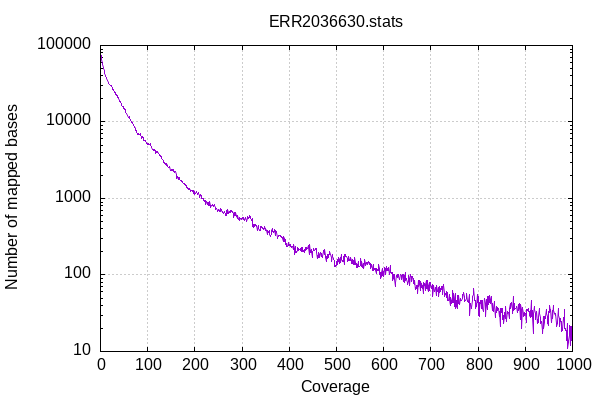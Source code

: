 
            set terminal png size 600,400 truecolor
            set output "ERR2036630-coverage.png"
            set grid xtics ytics y2tics back lc rgb "#cccccc"
            set ylabel "Number of mapped bases"
            set xlabel "Coverage"
            set log y
            set style fill solid border -1
            set title "ERR2036630.stats" noenhanced
            set xrange [:1000]
            plot '-' with lines notitle
        1	73400
2	73143
3	66419
4	57454
5	56780
6	52223
7	49561
8	46608
9	43427
10	40581
11	39769
12	38427
13	37199
14	35146
15	34392
16	33283
17	32469
18	31678
19	30682
20	31042
21	30436
22	29662
23	30118
24	28858
25	27989
26	26822
27	26761
28	25770
29	25178
30	24410
31	24104
32	23050
33	22217
34	22934
35	21994
36	21120
37	20903
38	20951
39	20382
40	19335
41	18706
42	18415
43	17875
44	17237
45	16459
46	16153
47	15936
48	15916
49	15191
50	15142
51	14703
52	14656
53	14053
54	13342
55	13037
56	12872
57	12083
58	12133
59	11301
60	11462
61	11635
62	11078
63	10930
64	10324
65	10166
66	9946
67	9971
68	9465
69	9318
70	8866
71	8849
72	8484
73	8674
74	8346
75	7859
76	7724
77	7273
78	7023
79	6915
80	7071
81	6842
82	6819
83	6833
84	6998
85	6675
86	6497
87	6168
88	6246
89	6299
90	6380
91	6183
92	5756
93	5695
94	5665
95	5679
96	5595
97	5318
98	5207
99	5220
100	5131
101	5208
102	5090
103	5129
104	5127
105	5159
106	4967
107	4808
108	4776
109	4646
110	4361
111	4375
112	4240
113	4406
114	4373
115	4232
116	4201
117	3927
118	4173
119	4042
120	3943
121	4061
122	3842
123	3865
124	3781
125	3721
126	3698
127	3610
128	3552
129	3532
130	3297
131	3232
132	3228
133	3182
134	2938
135	2919
136	2852
137	2910
138	2767
139	2719
140	2829
141	2689
142	2651
143	2614
144	2559
145	2533
146	2533
147	2650
148	2329
149	2335
150	2428
151	2346
152	2428
153	2298
154	2393
155	2276
156	2248
157	2160
158	2227
159	2233
160	2067
161	1892
162	1807
163	1935
164	1888
165	1793
166	1864
167	1863
168	1793
169	1723
170	1719
171	1721
172	1669
173	1671
174	1608
175	1562
176	1589
177	1567
178	1537
179	1571
180	1521
181	1474
182	1462
183	1372
184	1400
185	1340
186	1292
187	1361
188	1297
189	1354
190	1285
191	1238
192	1254
193	1256
194	1266
195	1235
196	1209
197	1164
198	1259
199	1217
200	1126
201	1170
202	1155
203	1225
204	1188
205	1171
206	1139
207	1212
208	1168
209	1091
210	1031
211	1118
212	1104
213	1099
214	1034
215	993
216	991
217	989
218	1008
219	940
220	927
221	932
222	933
223	845
224	910
225	909
226	829
227	885
228	879
229	807
230	805
231	905
232	814
233	810
234	773
235	804
236	802
237	807
238	837
239	777
240	808
241	840
242	822
243	755
244	725
245	738
246	738
247	692
248	669
249	718
250	699
251	717
252	688
253	675
254	740
255	673
256	719
257	695
258	662
259	679
260	644
261	639
262	684
263	653
264	632
265	592
266	607
267	691
268	671
269	636
270	716
271	666
272	634
273	674
274	652
275	699
276	655
277	699
278	672
279	654
280	685
281	638
282	564
283	660
284	608
285	636
286	596
287	658
288	584
289	593
290	550
291	596
292	529
293	526
294	561
295	513
296	544
297	549
298	555
299	529
300	557
301	556
302	551
303	529
304	565
305	526
306	515
307	549
308	561
309	515
310	508
311	542
312	581
313	543
314	562
315	565
316	607
317	584
318	546
319	534
320	519
321	546
322	478
323	435
324	462
325	423
326	451
327	427
328	449
329	453
330	430
331	449
332	385
333	393
334	442
335	403
336	379
337	385
338	409
339	387
340	434
341	415
342	430
343	416
344	404
345	396
346	404
347	411
348	430
349	385
350	400
351	381
352	387
353	341
354	378
355	355
356	370
357	362
358	383
359	343
360	322
361	327
362	335
363	378
364	406
365	375
366	355
367	367
368	367
369	388
370	328
371	378
372	368
373	363
374	311
375	300
376	310
377	316
378	333
379	325
380	326
381	332
382	317
383	321
384	311
385	312
386	303
387	278
388	323
389	303
390	271
391	293
392	262
393	250
394	258
395	234
396	236
397	237
398	263
399	242
400	242
401	254
402	253
403	234
404	233
405	228
406	237
407	238
408	217
409	250
410	222
411	217
412	183
413	237
414	198
415	203
416	197
417	211
418	226
419	210
420	219
421	216
422	213
423	207
424	223
425	204
426	226
427	210
428	226
429	205
430	205
431	207
432	197
433	216
434	207
435	232
436	228
437	217
438	222
439	223
440	242
441	228
442	184
443	249
444	194
445	206
446	214
447	194
448	200
449	168
450	200
451	211
452	223
453	211
454	207
455	216
456	225
457	224
458	197
459	163
460	182
461	171
462	197
463	188
464	182
465	168
466	194
467	195
468	176
469	189
470	170
471	177
472	201
473	207
474	184
475	215
476	178
477	171
478	151
479	173
480	163
481	183
482	171
483	181
484	184
485	188
486	201
487	183
488	185
489	167
490	148
491	187
492	176
493	166
494	158
495	156
496	130
497	131
498	133
499	132
500	145
501	152
502	137
503	159
504	152
505	168
506	142
507	161
508	169
509	147
510	185
511	158
512	151
513	157
514	150
515	172
516	137
517	168
518	185
519	187
520	176
521	175
522	172
523	165
524	150
525	157
526	174
527	156
528	159
529	153
530	167
531	155
532	142
533	158
534	142
535	152
536	156
537	136
538	138
539	171
540	147
541	137
542	142
543	124
544	137
545	125
546	148
547	131
548	129
549	131
550	133
551	165
552	130
553	139
554	148
555	133
556	124
557	140
558	123
559	142
560	159
561	140
562	133
563	143
564	144
565	146
566	138
567	144
568	150
569	145
570	139
571	141
572	127
573	123
574	129
575	137
576	122
577	115
578	137
579	116
580	123
581	119
582	120
583	115
584	104
585	121
586	119
587	113
588	113
589	116
590	137
591	123
592	103
593	108
594	90
595	95
596	108
597	123
598	98
599	111
600	97
601	113
602	124
603	120
604	100
605	129
606	115
607	116
608	119
609	121
610	115
611	127
612	101
613	101
614	133
615	108
616	105
617	109
618	107
619	85
620	91
621	101
622	101
623	87
624	71
625	79
626	79
627	98
628	95
629	101
630	92
631	103
632	96
633	88
634	87
635	101
636	102
637	98
638	88
639	98
640	102
641	83
642	101
643	102
644	98
645	81
646	107
647	84
648	90
649	88
650	81
651	76
652	82
653	99
654	91
655	73
656	101
657	97
658	95
659	83
660	94
661	95
662	94
663	91
664	77
665	76
666	85
667	65
668	68
669	67
670	72
671	72
672	58
673	84
674	70
675	75
676	85
677	63
678	80
679	83
680	68
681	78
682	67
683	73
684	58
685	81
686	74
687	78
688	62
689	76
690	86
691	67
692	86
693	66
694	61
695	74
696	79
697	63
698	70
699	79
700	73
701	66
702	70
703	76
704	52
705	66
706	74
707	61
708	61
709	67
710	69
711	54
712	73
713	60
714	60
715	61
716	69
717	53
718	70
719	59
720	61
721	66
722	64
723	70
724	70
725	56
726	75
727	74
728	59
729	52
730	57
731	56
732	54
733	51
734	61
735	59
736	46
737	47
738	46
739	56
740	48
741	40
742	51
743	47
744	43
745	44
746	62
747	44
748	57
749	45
750	39
751	48
752	57
753	36
754	39
755	47
756	36
757	54
758	43
759	54
760	42
761	41
762	50
763	46
764	47
765	46
766	50
767	55
768	50
769	58
770	59
771	53
772	45
773	46
774	46
775	49
776	57
777	45
778	46
779	44
780	45
781	55
782	30
783	42
784	41
785	38
786	37
787	38
788	46
789	52
790	55
791	67
792	50
793	46
794	46
795	37
796	43
797	39
798	56
799	44
800	53
801	30
802	29
803	39
804	44
805	42
806	46
807	36
808	46
809	46
810	37
811	33
812	33
813	50
814	50
815	43
816	29
817	48
818	40
819	35
820	53
821	41
822	44
823	52
824	44
825	54
826	48
827	42
828	53
829	45
830	34
831	42
832	33
833	35
834	45
835	40
836	28
837	31
838	39
839	32
840	35
841	38
842	34
843	37
844	36
845	29
846	33
847	21
848	37
849	37
850	32
851	37
852	26
853	30
854	23
855	29
856	32
857	32
858	27
859	39
860	25
861	26
862	33
863	31
864	32
865	32
866	27
867	37
868	42
869	36
870	43
871	44
872	36
873	31
874	52
875	39
876	34
877	42
878	35
879	37
880	37
881	38
882	39
883	32
884	33
885	41
886	34
887	36
888	42
889	26
890	41
891	35
892	35
893	20
894	38
895	37
896	31
897	29
898	30
899	32
900	31
901	31
902	24
903	35
904	35
905	34
906	37
907	33
908	33
909	30
910	28
911	34
912	29
913	46
914	29
915	34
916	28
917	17
918	31
919	39
920	35
921	31
922	26
923	33
924	33
925	23
926	26
927	24
928	27
929	29
930	37
931	31
932	28
933	23
934	24
935	25
936	19
937	17
938	29
939	20
940	24
941	29
942	27
943	29
944	35
945	31
946	29
947	23
948	25
949	22
950	33
951	32
952	40
953	33
954	35
955	24
956	24
957	34
958	27
959	40
960	34
961	31
962	31
963	30
964	31
965	31
966	23
967	21
968	23
969	25
970	36
971	30
972	27
973	21
974	27
975	25
976	25
977	18
978	19
979	20
980	27
981	28
982	23
983	35
984	20
985	20
986	19
987	19
988	14
989	23
990	11
991	13
992	14
993	16
994	22
995	12
996	21
997	21
998	14
999	20
1000	15
1000	28872
end
